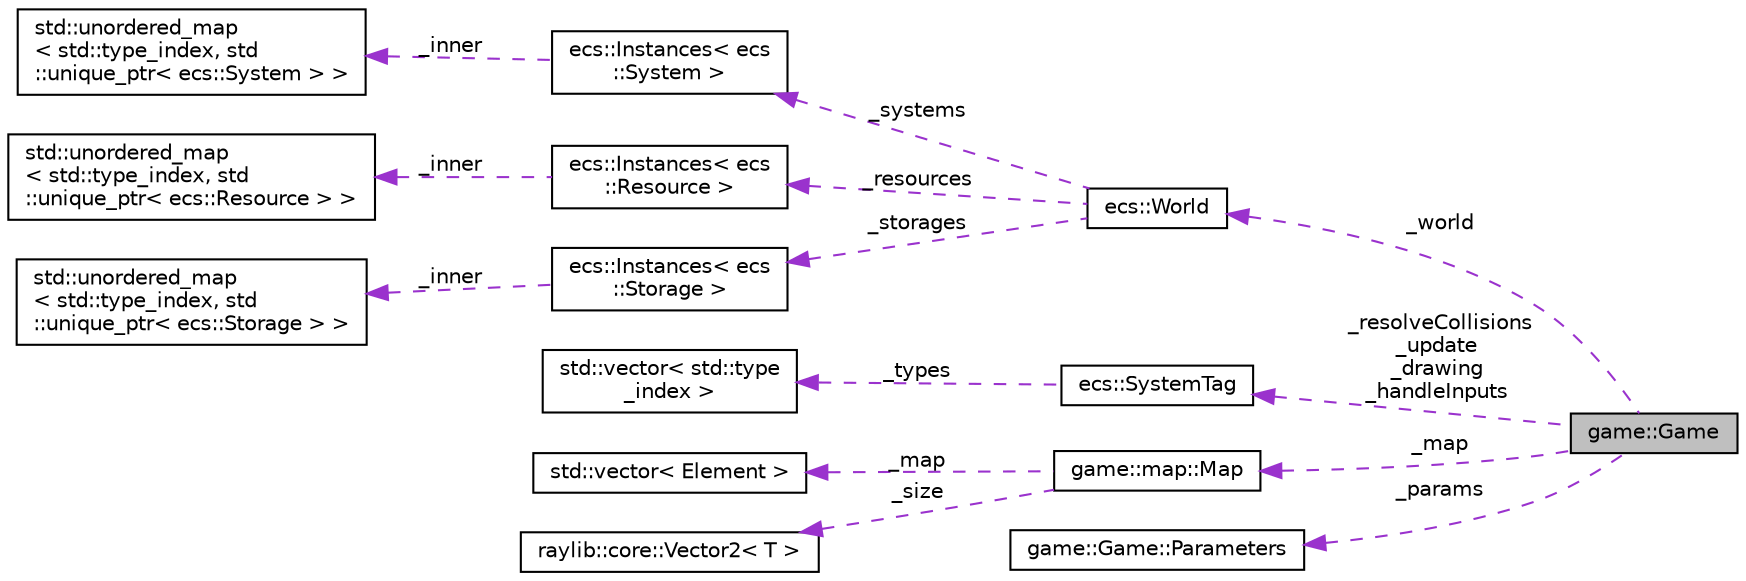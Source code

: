 digraph "game::Game"
{
 // LATEX_PDF_SIZE
  edge [fontname="Helvetica",fontsize="10",labelfontname="Helvetica",labelfontsize="10"];
  node [fontname="Helvetica",fontsize="10",shape=record];
  rankdir="LR";
  Node1 [label="game::Game",height=0.2,width=0.4,color="black", fillcolor="grey75", style="filled", fontcolor="black",tooltip="Game class."];
  Node2 -> Node1 [dir="back",color="darkorchid3",fontsize="10",style="dashed",label=" _world" ,fontname="Helvetica"];
  Node2 [label="ecs::World",height=0.2,width=0.4,color="black", fillcolor="white", style="filled",URL="$classecs_1_1_world.html",tooltip="Contains all entities and systems."];
  Node3 -> Node2 [dir="back",color="darkorchid3",fontsize="10",style="dashed",label=" _systems" ,fontname="Helvetica"];
  Node3 [label="ecs::Instances\< ecs\l::System \>",height=0.2,width=0.4,color="black", fillcolor="white", style="filled",URL="$classecs_1_1_instances.html",tooltip=" "];
  Node4 -> Node3 [dir="back",color="darkorchid3",fontsize="10",style="dashed",label=" _inner" ,fontname="Helvetica"];
  Node4 [label="std::unordered_map\l\< std::type_index, std\l::unique_ptr\< ecs::System \> \>",height=0.2,width=0.4,color="black", fillcolor="white", style="filled",URL="/home/runner/work/Bomberman-Global-Offensive/Bomberman-Global-Offensive/doc/external/cppreference-doxygen-web.tag.xml$cpp/container/unordered_map.html",tooltip=" "];
  Node5 -> Node2 [dir="back",color="darkorchid3",fontsize="10",style="dashed",label=" _resources" ,fontname="Helvetica"];
  Node5 [label="ecs::Instances\< ecs\l::Resource \>",height=0.2,width=0.4,color="black", fillcolor="white", style="filled",URL="$classecs_1_1_instances.html",tooltip=" "];
  Node6 -> Node5 [dir="back",color="darkorchid3",fontsize="10",style="dashed",label=" _inner" ,fontname="Helvetica"];
  Node6 [label="std::unordered_map\l\< std::type_index, std\l::unique_ptr\< ecs::Resource \> \>",height=0.2,width=0.4,color="black", fillcolor="white", style="filled",URL="/home/runner/work/Bomberman-Global-Offensive/Bomberman-Global-Offensive/doc/external/cppreference-doxygen-web.tag.xml$cpp/container/unordered_map.html",tooltip=" "];
  Node7 -> Node2 [dir="back",color="darkorchid3",fontsize="10",style="dashed",label=" _storages" ,fontname="Helvetica"];
  Node7 [label="ecs::Instances\< ecs\l::Storage \>",height=0.2,width=0.4,color="black", fillcolor="white", style="filled",URL="$classecs_1_1_instances.html",tooltip=" "];
  Node8 -> Node7 [dir="back",color="darkorchid3",fontsize="10",style="dashed",label=" _inner" ,fontname="Helvetica"];
  Node8 [label="std::unordered_map\l\< std::type_index, std\l::unique_ptr\< ecs::Storage \> \>",height=0.2,width=0.4,color="black", fillcolor="white", style="filled",URL="/home/runner/work/Bomberman-Global-Offensive/Bomberman-Global-Offensive/doc/external/cppreference-doxygen-web.tag.xml$cpp/container/unordered_map.html",tooltip=" "];
  Node9 -> Node1 [dir="back",color="darkorchid3",fontsize="10",style="dashed",label=" _resolveCollisions\n_update\n_drawing\n_handleInputs" ,fontname="Helvetica"];
  Node9 [label="ecs::SystemTag",height=0.2,width=0.4,color="black", fillcolor="white", style="filled",URL="$classecs_1_1_system_tag.html",tooltip="A group of System types."];
  Node10 -> Node9 [dir="back",color="darkorchid3",fontsize="10",style="dashed",label=" _types" ,fontname="Helvetica"];
  Node10 [label="std::vector\< std::type\l_index \>",height=0.2,width=0.4,color="black", fillcolor="white", style="filled",URL="/home/runner/work/Bomberman-Global-Offensive/Bomberman-Global-Offensive/doc/external/cppreference-doxygen-web.tag.xml$cpp/container/vector.html",tooltip=" "];
  Node11 -> Node1 [dir="back",color="darkorchid3",fontsize="10",style="dashed",label=" _map" ,fontname="Helvetica"];
  Node11 [label="game::map::Map",height=0.2,width=0.4,color="black", fillcolor="white", style="filled",URL="$classgame_1_1map_1_1_map.html",tooltip="Bomberman Map."];
  Node12 -> Node11 [dir="back",color="darkorchid3",fontsize="10",style="dashed",label=" _map" ,fontname="Helvetica"];
  Node12 [label="std::vector\< Element \>",height=0.2,width=0.4,color="black", fillcolor="white", style="filled",URL="/home/runner/work/Bomberman-Global-Offensive/Bomberman-Global-Offensive/doc/external/cppreference-doxygen-web.tag.xml$cpp/container/vector.html",tooltip=" "];
  Node13 -> Node11 [dir="back",color="darkorchid3",fontsize="10",style="dashed",label=" _size" ,fontname="Helvetica"];
  Node13 [label="raylib::core::Vector2\< T \>",height=0.2,width=0.4,color="black", fillcolor="white", style="filled",URL="$structraylib_1_1core_1_1_vector2.html",tooltip="The Vector2 struct (compatible with the raylib Vector2)"];
  Node14 -> Node1 [dir="back",color="darkorchid3",fontsize="10",style="dashed",label=" _params" ,fontname="Helvetica"];
  Node14 [label="game::Game::Parameters",height=0.2,width=0.4,color="black", fillcolor="white", style="filled",URL="$structgame_1_1_game_1_1_parameters.html",tooltip="Game parameters."];
}
